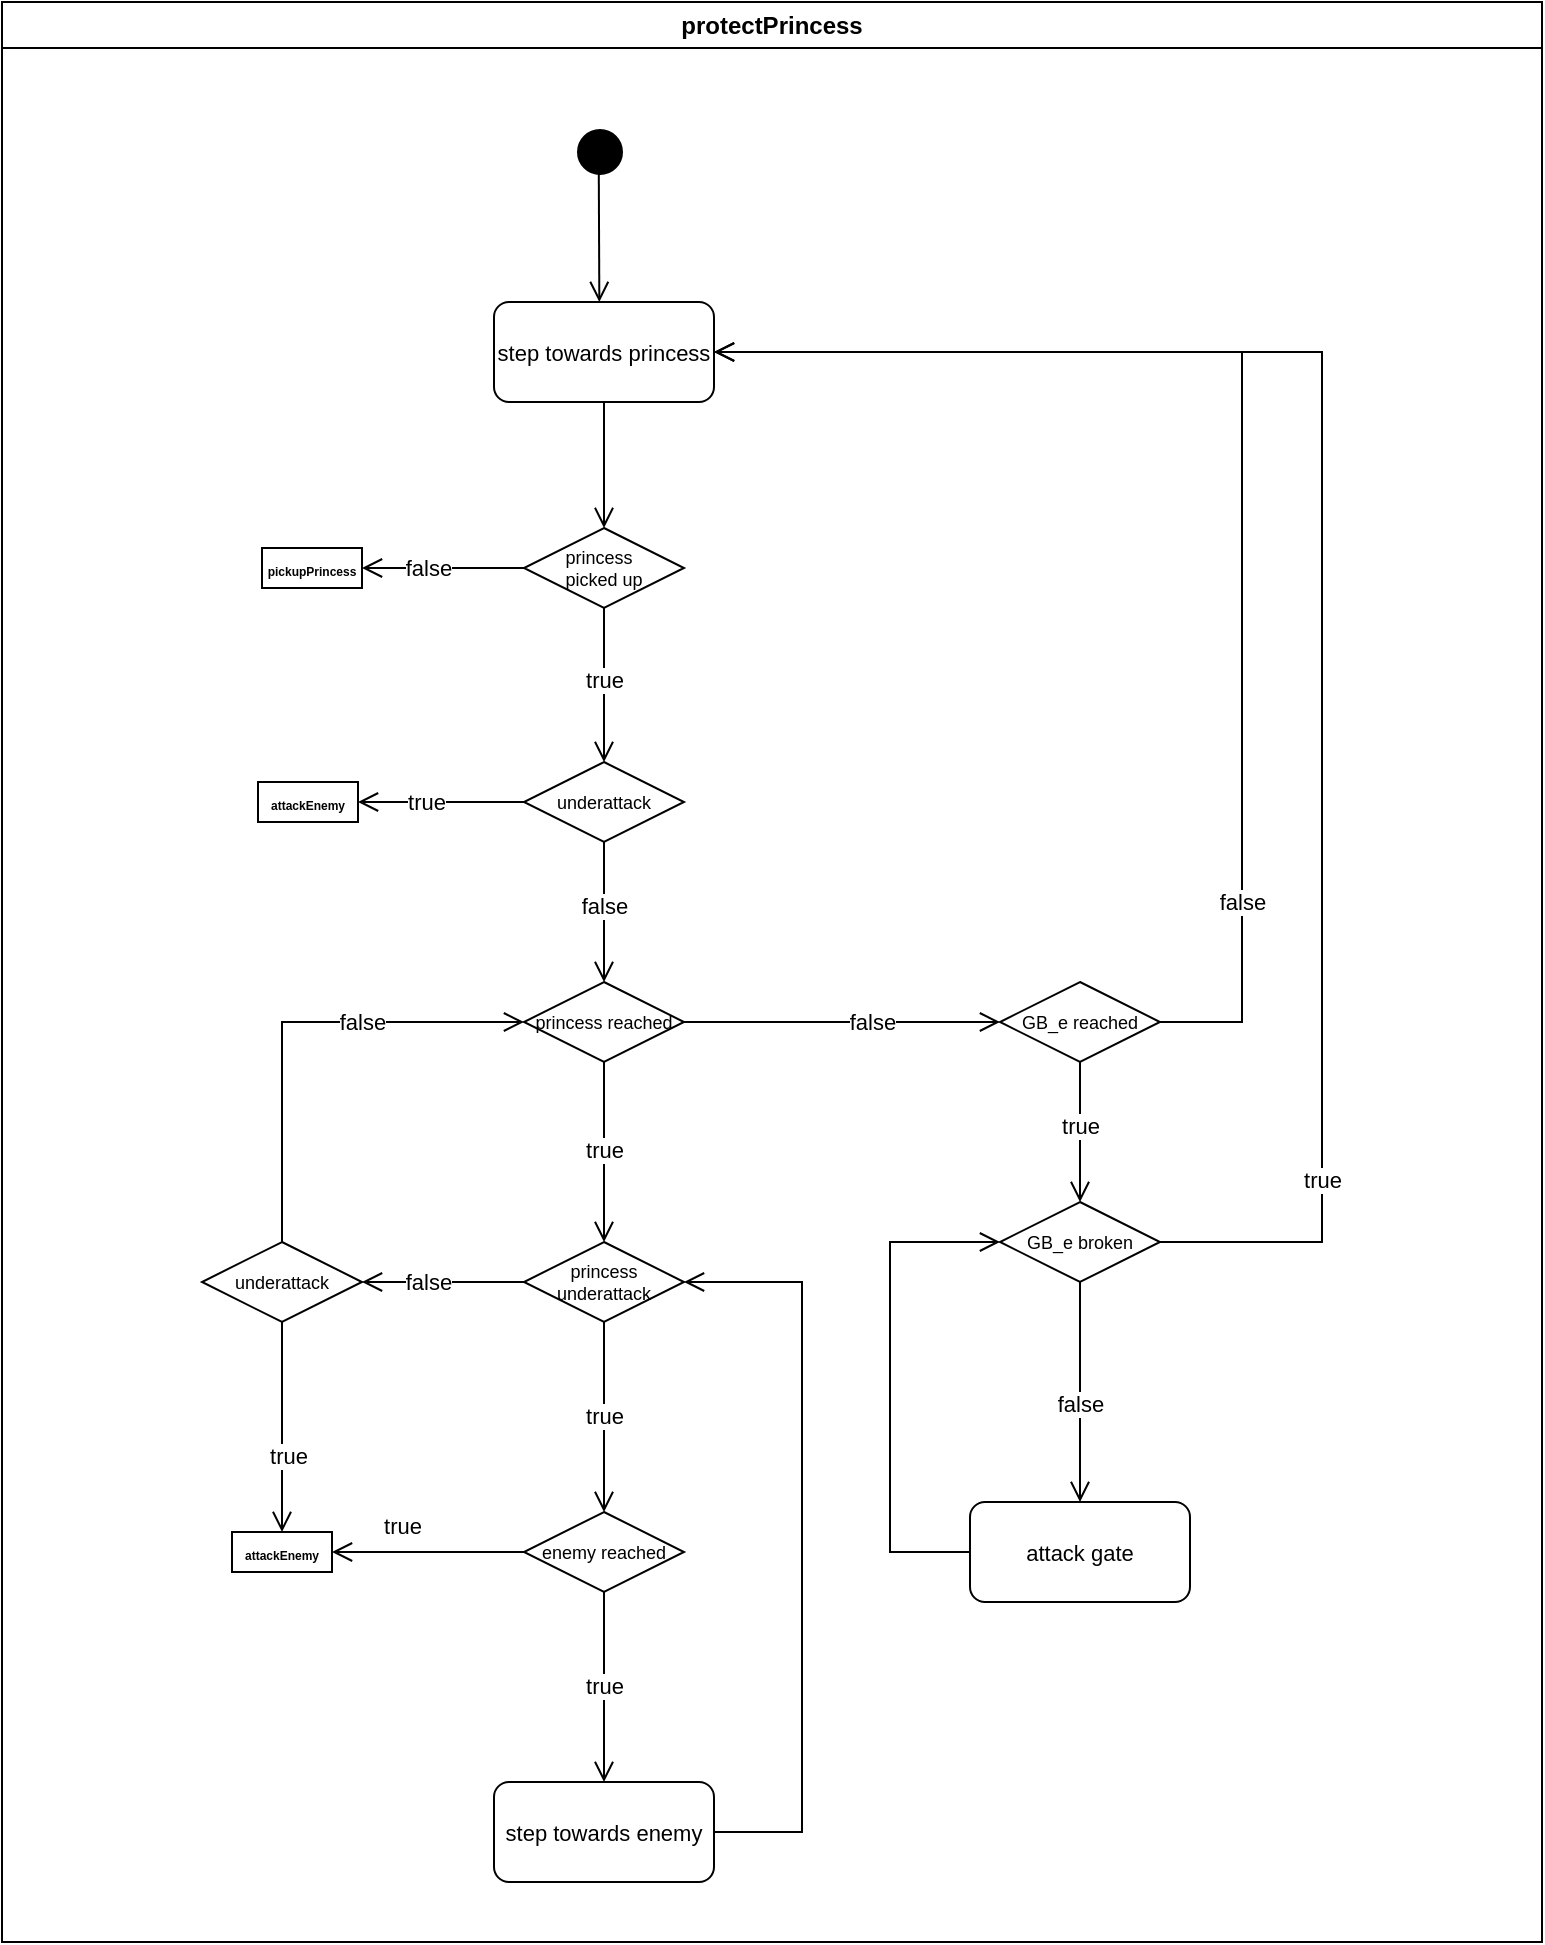 <mxfile version="26.0.6">
  <diagram name="Page-1" id="e7e014a7-5840-1c2e-5031-d8a46d1fe8dd">
    <mxGraphModel dx="2100" dy="1114" grid="1" gridSize="10" guides="1" tooltips="1" connect="1" arrows="1" fold="1" page="1" pageScale="1" pageWidth="1169" pageHeight="826" background="none" math="0" shadow="0">
      <root>
        <mxCell id="0" />
        <mxCell id="1" parent="0" />
        <mxCell id="3" value="protectPrincess" style="swimlane;whiteSpace=wrap" parent="1" vertex="1">
          <mxGeometry x="680" y="150" width="770" height="970" as="geometry" />
        </mxCell>
        <mxCell id="_Sj6H3lR2v7R7_RWuAPX-70" value="" style="ellipse;shape=startState;fillColor=#000000;strokeColor=#000000;" parent="3" vertex="1">
          <mxGeometry x="284" y="60" width="30" height="30" as="geometry" />
        </mxCell>
        <mxCell id="_Sj6H3lR2v7R7_RWuAPX-342" value="" style="edgeStyle=elbowEdgeStyle;elbow=horizontal;verticalAlign=bottom;endArrow=open;endSize=8;endFill=1;rounded=0;exitX=0.5;exitY=1;exitDx=0;exitDy=0;entryX=0.5;entryY=0;entryDx=0;entryDy=0;" parent="3" source="-Pbv0AkEXwjADhWEen1N-27" target="-Pbv0AkEXwjADhWEen1N-55" edge="1">
          <mxGeometry x="-75" y="-108" as="geometry">
            <mxPoint x="400" y="380" as="targetPoint" />
            <mxPoint x="360" y="220" as="sourcePoint" />
            <Array as="points">
              <mxPoint x="301" y="230" />
            </Array>
          </mxGeometry>
        </mxCell>
        <mxCell id="_Sj6H3lR2v7R7_RWuAPX-353" value="" style="edgeStyle=elbowEdgeStyle;elbow=vertical;align=left;verticalAlign=bottom;endArrow=open;endSize=8;endFill=1;rounded=0;exitX=0.5;exitY=1;exitDx=0;exitDy=0;entryX=0.5;entryY=0;entryDx=0;entryDy=0;" parent="3" target="-Pbv0AkEXwjADhWEen1N-31" edge="1">
          <mxGeometry x="-1" relative="1" as="geometry">
            <mxPoint x="319" y="410" as="targetPoint" />
            <Array as="points">
              <mxPoint x="299" y="460" />
            </Array>
            <mxPoint x="301" y="420" as="sourcePoint" />
          </mxGeometry>
        </mxCell>
        <mxCell id="_Sj6H3lR2v7R7_RWuAPX-354" value="&lt;div&gt;false&lt;/div&gt;" style="edgeLabel;html=1;align=center;verticalAlign=middle;resizable=0;points=[];" parent="_Sj6H3lR2v7R7_RWuAPX-353" vertex="1" connectable="0">
          <mxGeometry x="0.267" relative="1" as="geometry">
            <mxPoint y="-13" as="offset" />
          </mxGeometry>
        </mxCell>
        <mxCell id="-Pbv0AkEXwjADhWEen1N-27" value="step towards princess" style="rounded=1;fontSize=11;" vertex="1" parent="3">
          <mxGeometry x="246" y="150" width="110" height="50" as="geometry" />
        </mxCell>
        <mxCell id="-Pbv0AkEXwjADhWEen1N-31" value="princess reached" style="rhombus;fontSize=9;" vertex="1" parent="3">
          <mxGeometry x="261" y="490" width="80" height="40" as="geometry" />
        </mxCell>
        <mxCell id="-Pbv0AkEXwjADhWEen1N-35" value="" style="edgeStyle=elbowEdgeStyle;elbow=horizontal;align=left;verticalAlign=bottom;endArrow=open;endSize=8;endFill=1;rounded=0;exitX=1;exitY=0.5;exitDx=0;exitDy=0;entryX=0;entryY=0.5;entryDx=0;entryDy=0;" edge="1" parent="3" source="-Pbv0AkEXwjADhWEen1N-31" target="-Pbv0AkEXwjADhWEen1N-37">
          <mxGeometry x="-1" relative="1" as="geometry">
            <mxPoint x="438" y="430" as="targetPoint" />
            <Array as="points" />
            <mxPoint x="532" y="430" as="sourcePoint" />
          </mxGeometry>
        </mxCell>
        <mxCell id="-Pbv0AkEXwjADhWEen1N-36" value="&lt;div&gt;false&lt;/div&gt;" style="edgeLabel;html=1;align=center;verticalAlign=middle;resizable=0;points=[];" vertex="1" connectable="0" parent="-Pbv0AkEXwjADhWEen1N-35">
          <mxGeometry x="0.267" relative="1" as="geometry">
            <mxPoint x="-6" as="offset" />
          </mxGeometry>
        </mxCell>
        <mxCell id="-Pbv0AkEXwjADhWEen1N-37" value="GB_e reached" style="rhombus;fontSize=9;" vertex="1" parent="3">
          <mxGeometry x="499" y="490" width="80" height="40" as="geometry" />
        </mxCell>
        <mxCell id="-Pbv0AkEXwjADhWEen1N-38" value="" style="edgeStyle=elbowEdgeStyle;elbow=horizontal;align=left;verticalAlign=bottom;endArrow=open;endSize=8;endFill=1;rounded=0;exitX=1;exitY=0.5;exitDx=0;exitDy=0;entryX=1;entryY=0.5;entryDx=0;entryDy=0;" edge="1" parent="3" source="-Pbv0AkEXwjADhWEen1N-37" target="-Pbv0AkEXwjADhWEen1N-27">
          <mxGeometry x="-1" relative="1" as="geometry">
            <mxPoint x="400" y="175" as="targetPoint" />
            <Array as="points">
              <mxPoint x="620" y="350" />
            </Array>
            <mxPoint x="564" y="389.57" as="sourcePoint" />
          </mxGeometry>
        </mxCell>
        <mxCell id="-Pbv0AkEXwjADhWEen1N-39" value="&lt;div&gt;false&lt;/div&gt;" style="edgeLabel;html=1;align=center;verticalAlign=middle;resizable=0;points=[];" vertex="1" connectable="0" parent="-Pbv0AkEXwjADhWEen1N-38">
          <mxGeometry x="0.267" relative="1" as="geometry">
            <mxPoint x="29" y="275" as="offset" />
          </mxGeometry>
        </mxCell>
        <mxCell id="-Pbv0AkEXwjADhWEen1N-42" value="" style="edgeStyle=elbowEdgeStyle;elbow=vertical;align=left;verticalAlign=bottom;endArrow=open;endSize=8;endFill=1;rounded=0;exitX=0.5;exitY=1;exitDx=0;exitDy=0;entryX=0.5;entryY=0;entryDx=0;entryDy=0;" edge="1" parent="3" source="-Pbv0AkEXwjADhWEen1N-37" target="-Pbv0AkEXwjADhWEen1N-44">
          <mxGeometry x="-1" relative="1" as="geometry">
            <mxPoint x="539" y="580" as="targetPoint" />
            <Array as="points">
              <mxPoint x="539" y="560" />
            </Array>
            <mxPoint x="539" y="470" as="sourcePoint" />
          </mxGeometry>
        </mxCell>
        <mxCell id="-Pbv0AkEXwjADhWEen1N-43" value="&lt;div&gt;true&lt;/div&gt;" style="edgeLabel;html=1;align=center;verticalAlign=middle;resizable=0;points=[];" vertex="1" connectable="0" parent="-Pbv0AkEXwjADhWEen1N-42">
          <mxGeometry x="0.267" relative="1" as="geometry">
            <mxPoint y="-13" as="offset" />
          </mxGeometry>
        </mxCell>
        <mxCell id="-Pbv0AkEXwjADhWEen1N-44" value="GB_e broken" style="rhombus;fontSize=9;" vertex="1" parent="3">
          <mxGeometry x="499" y="600" width="80" height="40" as="geometry" />
        </mxCell>
        <mxCell id="-Pbv0AkEXwjADhWEen1N-47" value="" style="edgeStyle=elbowEdgeStyle;elbow=horizontal;align=left;verticalAlign=bottom;endArrow=open;endSize=8;endFill=1;rounded=0;exitX=0.5;exitY=1;exitDx=0;exitDy=0;entryX=0.5;entryY=0;entryDx=0;entryDy=0;" edge="1" parent="3" source="-Pbv0AkEXwjADhWEen1N-44" target="-Pbv0AkEXwjADhWEen1N-49">
          <mxGeometry x="-1" relative="1" as="geometry">
            <mxPoint x="539" y="630" as="targetPoint" />
            <Array as="points" />
            <mxPoint x="534" y="600" as="sourcePoint" />
          </mxGeometry>
        </mxCell>
        <mxCell id="-Pbv0AkEXwjADhWEen1N-48" value="&lt;div&gt;false&lt;/div&gt;" style="edgeLabel;html=1;align=center;verticalAlign=middle;resizable=0;points=[];" vertex="1" connectable="0" parent="-Pbv0AkEXwjADhWEen1N-47">
          <mxGeometry x="0.267" relative="1" as="geometry">
            <mxPoint y="-9" as="offset" />
          </mxGeometry>
        </mxCell>
        <mxCell id="-Pbv0AkEXwjADhWEen1N-49" value="attack gate" style="rounded=1;fontSize=11;" vertex="1" parent="3">
          <mxGeometry x="484" y="750" width="110" height="50" as="geometry" />
        </mxCell>
        <mxCell id="-Pbv0AkEXwjADhWEen1N-50" value="" style="edgeStyle=elbowEdgeStyle;elbow=horizontal;verticalAlign=bottom;endArrow=open;endSize=8;endFill=1;rounded=0;exitX=0;exitY=0.5;exitDx=0;exitDy=0;entryX=0;entryY=0.5;entryDx=0;entryDy=0;" edge="1" parent="3" source="-Pbv0AkEXwjADhWEen1N-49" target="-Pbv0AkEXwjADhWEen1N-44">
          <mxGeometry x="-755" y="-258" as="geometry">
            <mxPoint x="252" y="574" as="targetPoint" />
            <mxPoint x="366" y="490" as="sourcePoint" />
            <Array as="points">
              <mxPoint x="444" y="700" />
            </Array>
          </mxGeometry>
        </mxCell>
        <mxCell id="-Pbv0AkEXwjADhWEen1N-55" value="princess  &#xa;picked up" style="rhombus;fontSize=9;" vertex="1" parent="3">
          <mxGeometry x="261" y="263" width="80" height="40" as="geometry" />
        </mxCell>
        <mxCell id="-Pbv0AkEXwjADhWEen1N-56" value="" style="edgeStyle=elbowEdgeStyle;elbow=horizontal;align=left;verticalAlign=bottom;endArrow=open;endSize=8;exitX=0;exitY=0.5;endFill=1;rounded=0;exitDx=0;exitDy=0;entryX=1;entryY=0.5;entryDx=0;entryDy=0;" edge="1" parent="3" source="-Pbv0AkEXwjADhWEen1N-55" target="-Pbv0AkEXwjADhWEen1N-58">
          <mxGeometry x="-1" relative="1" as="geometry">
            <mxPoint x="279" y="273" as="targetPoint" />
            <Array as="points">
              <mxPoint x="245" y="272" />
            </Array>
            <mxPoint x="29" y="241" as="sourcePoint" />
          </mxGeometry>
        </mxCell>
        <mxCell id="-Pbv0AkEXwjADhWEen1N-57" value="&lt;div&gt;false&lt;/div&gt;" style="edgeLabel;html=1;align=center;verticalAlign=middle;resizable=0;points=[];" vertex="1" connectable="0" parent="-Pbv0AkEXwjADhWEen1N-56">
          <mxGeometry x="0.267" relative="1" as="geometry">
            <mxPoint x="3" as="offset" />
          </mxGeometry>
        </mxCell>
        <mxCell id="-Pbv0AkEXwjADhWEen1N-58" value="&lt;div align=&quot;center&quot;&gt;&lt;span style=&quot;font-size: 6px;&quot;&gt;&lt;b&gt;pickupPrincess&lt;/b&gt;&lt;/span&gt;&lt;/div&gt;" style="rounded=0;whiteSpace=wrap;html=1;align=center;" vertex="1" parent="3">
          <mxGeometry x="130" y="273" width="50" height="20" as="geometry" />
        </mxCell>
        <mxCell id="-Pbv0AkEXwjADhWEen1N-59" value="" style="edgeStyle=elbowEdgeStyle;elbow=horizontal;align=left;verticalAlign=bottom;endArrow=open;endSize=8;endFill=1;rounded=0;entryX=0.5;entryY=0;entryDx=0;entryDy=0;exitX=0.5;exitY=1;exitDx=0;exitDy=0;" edge="1" parent="3" source="-Pbv0AkEXwjADhWEen1N-55">
          <mxGeometry x="-1" relative="1" as="geometry">
            <mxPoint x="301" y="380" as="targetPoint" />
            <Array as="points">
              <mxPoint x="301" y="350" />
            </Array>
            <mxPoint x="370" y="310" as="sourcePoint" />
          </mxGeometry>
        </mxCell>
        <mxCell id="-Pbv0AkEXwjADhWEen1N-60" value="&lt;div&gt;true&lt;/div&gt;" style="edgeLabel;html=1;align=center;verticalAlign=middle;resizable=0;points=[];" vertex="1" connectable="0" parent="-Pbv0AkEXwjADhWEen1N-59">
          <mxGeometry x="0.267" relative="1" as="geometry">
            <mxPoint y="-13" as="offset" />
          </mxGeometry>
        </mxCell>
        <mxCell id="-Pbv0AkEXwjADhWEen1N-61" value="" style="edgeStyle=elbowEdgeStyle;elbow=vertical;align=left;verticalAlign=bottom;endArrow=open;endSize=8;endFill=1;rounded=0;exitX=0.5;exitY=1;exitDx=0;exitDy=0;entryX=0.5;entryY=0;entryDx=0;entryDy=0;" edge="1" parent="3" source="-Pbv0AkEXwjADhWEen1N-31" target="-Pbv0AkEXwjADhWEen1N-70">
          <mxGeometry x="-1" relative="1" as="geometry">
            <mxPoint x="301" y="620" as="targetPoint" />
            <Array as="points">
              <mxPoint x="298.58" y="570" />
            </Array>
            <mxPoint x="300.58" y="530" as="sourcePoint" />
          </mxGeometry>
        </mxCell>
        <mxCell id="-Pbv0AkEXwjADhWEen1N-62" value="&lt;div&gt;true&lt;/div&gt;" style="edgeLabel;html=1;align=center;verticalAlign=middle;resizable=0;points=[];" vertex="1" connectable="0" parent="-Pbv0AkEXwjADhWEen1N-61">
          <mxGeometry x="0.267" relative="1" as="geometry">
            <mxPoint y="-13" as="offset" />
          </mxGeometry>
        </mxCell>
        <mxCell id="-Pbv0AkEXwjADhWEen1N-68" value="" style="edgeStyle=elbowEdgeStyle;elbow=vertical;align=left;verticalAlign=bottom;endArrow=open;endSize=8;endFill=1;rounded=0;exitX=0.5;exitY=1;exitDx=0;exitDy=0;entryX=0.5;entryY=0;entryDx=0;entryDy=0;" edge="1" parent="3" source="-Pbv0AkEXwjADhWEen1N-70" target="-Pbv0AkEXwjADhWEen1N-97">
          <mxGeometry x="-1" relative="1" as="geometry">
            <mxPoint x="300" y="750" as="targetPoint" />
            <Array as="points" />
            <mxPoint x="284" y="840" as="sourcePoint" />
          </mxGeometry>
        </mxCell>
        <mxCell id="-Pbv0AkEXwjADhWEen1N-69" value="&lt;div&gt;true&lt;/div&gt;" style="edgeLabel;html=1;align=center;verticalAlign=middle;resizable=0;points=[];" vertex="1" connectable="0" parent="-Pbv0AkEXwjADhWEen1N-68">
          <mxGeometry x="0.267" relative="1" as="geometry">
            <mxPoint y="-13" as="offset" />
          </mxGeometry>
        </mxCell>
        <mxCell id="-Pbv0AkEXwjADhWEen1N-70" value="princess&#xa;underattack" style="rhombus;fontSize=9;" vertex="1" parent="3">
          <mxGeometry x="261" y="620" width="80" height="40" as="geometry" />
        </mxCell>
        <mxCell id="-Pbv0AkEXwjADhWEen1N-72" value="" style="edgeStyle=elbowEdgeStyle;elbow=horizontal;align=left;verticalAlign=bottom;endArrow=open;endSize=8;exitX=0;exitY=0.5;endFill=1;rounded=0;exitDx=0;exitDy=0;entryX=1;entryY=0.5;entryDx=0;entryDy=0;" edge="1" parent="3" source="-Pbv0AkEXwjADhWEen1N-70" target="-Pbv0AkEXwjADhWEen1N-80">
          <mxGeometry x="-1" relative="1" as="geometry">
            <mxPoint x="178" y="640" as="targetPoint" />
            <Array as="points">
              <mxPoint x="228" y="630" />
            </Array>
            <mxPoint x="198" y="481" as="sourcePoint" />
          </mxGeometry>
        </mxCell>
        <mxCell id="-Pbv0AkEXwjADhWEen1N-73" value="&lt;div&gt;false&lt;/div&gt;" style="edgeLabel;html=1;align=center;verticalAlign=middle;resizable=0;points=[];" vertex="1" connectable="0" parent="-Pbv0AkEXwjADhWEen1N-72">
          <mxGeometry x="0.267" relative="1" as="geometry">
            <mxPoint x="3" as="offset" />
          </mxGeometry>
        </mxCell>
        <mxCell id="-Pbv0AkEXwjADhWEen1N-63" value="underattack" style="rhombus;fontSize=9;" vertex="1" parent="3">
          <mxGeometry x="261" y="380" width="80" height="40" as="geometry" />
        </mxCell>
        <mxCell id="-Pbv0AkEXwjADhWEen1N-64" value="&lt;div align=&quot;center&quot;&gt;&lt;span style=&quot;font-size: 6px;&quot;&gt;&lt;b&gt;attackEnemy&lt;/b&gt;&lt;/span&gt;&lt;/div&gt;" style="rounded=0;whiteSpace=wrap;html=1;align=center;" vertex="1" parent="3">
          <mxGeometry x="128" y="390" width="50" height="20" as="geometry" />
        </mxCell>
        <mxCell id="-Pbv0AkEXwjADhWEen1N-65" value="" style="edgeStyle=elbowEdgeStyle;elbow=horizontal;align=left;verticalAlign=bottom;endArrow=open;endSize=8;exitX=0;exitY=0.5;endFill=1;rounded=0;exitDx=0;exitDy=0;entryX=1;entryY=0.5;entryDx=0;entryDy=0;" edge="1" parent="3" source="-Pbv0AkEXwjADhWEen1N-63" target="-Pbv0AkEXwjADhWEen1N-64">
          <mxGeometry x="-1" relative="1" as="geometry">
            <mxPoint x="219" y="320" as="targetPoint" />
            <Array as="points">
              <mxPoint x="228" y="390" />
            </Array>
            <mxPoint x="198" y="241" as="sourcePoint" />
          </mxGeometry>
        </mxCell>
        <mxCell id="-Pbv0AkEXwjADhWEen1N-66" value="&lt;div&gt;true&lt;/div&gt;" style="edgeLabel;html=1;align=center;verticalAlign=middle;resizable=0;points=[];" vertex="1" connectable="0" parent="-Pbv0AkEXwjADhWEen1N-65">
          <mxGeometry x="0.267" relative="1" as="geometry">
            <mxPoint x="3" as="offset" />
          </mxGeometry>
        </mxCell>
        <mxCell id="-Pbv0AkEXwjADhWEen1N-80" value="underattack" style="rhombus;fontSize=9;" vertex="1" parent="3">
          <mxGeometry x="100" y="620" width="80" height="40" as="geometry" />
        </mxCell>
        <mxCell id="-Pbv0AkEXwjADhWEen1N-81" value="&lt;div align=&quot;center&quot;&gt;&lt;span style=&quot;font-size: 6px;&quot;&gt;&lt;b&gt;attackEnemy&lt;/b&gt;&lt;/span&gt;&lt;/div&gt;" style="rounded=0;whiteSpace=wrap;html=1;align=center;" vertex="1" parent="3">
          <mxGeometry x="115" y="765" width="50" height="20" as="geometry" />
        </mxCell>
        <mxCell id="-Pbv0AkEXwjADhWEen1N-82" value="" style="edgeStyle=elbowEdgeStyle;elbow=horizontal;align=left;verticalAlign=bottom;endArrow=open;endSize=8;endFill=1;rounded=0;entryX=0.5;entryY=0;entryDx=0;entryDy=0;exitX=0.5;exitY=1;exitDx=0;exitDy=0;" edge="1" parent="3" target="-Pbv0AkEXwjADhWEen1N-81" source="-Pbv0AkEXwjADhWEen1N-80">
          <mxGeometry x="-1" relative="1" as="geometry">
            <mxPoint x="138" y="655" as="targetPoint" />
            <Array as="points">
              <mxPoint x="140" y="700" />
            </Array>
            <mxPoint x="140" y="660" as="sourcePoint" />
          </mxGeometry>
        </mxCell>
        <mxCell id="-Pbv0AkEXwjADhWEen1N-83" value="&lt;div&gt;true&lt;/div&gt;" style="edgeLabel;html=1;align=center;verticalAlign=middle;resizable=0;points=[];" vertex="1" connectable="0" parent="-Pbv0AkEXwjADhWEen1N-82">
          <mxGeometry x="0.267" relative="1" as="geometry">
            <mxPoint x="3" as="offset" />
          </mxGeometry>
        </mxCell>
        <mxCell id="-Pbv0AkEXwjADhWEen1N-86" value="" style="edgeStyle=elbowEdgeStyle;elbow=horizontal;align=left;verticalAlign=bottom;endArrow=open;endSize=8;exitX=0.5;exitY=0;endFill=1;rounded=0;exitDx=0;exitDy=0;entryX=0;entryY=0.5;entryDx=0;entryDy=0;" edge="1" parent="3" source="-Pbv0AkEXwjADhWEen1N-80" target="-Pbv0AkEXwjADhWEen1N-31">
          <mxGeometry x="-1" relative="1" as="geometry">
            <mxPoint x="60" y="590" as="targetPoint" />
            <Array as="points">
              <mxPoint x="140" y="570" />
            </Array>
            <mxPoint x="141" y="590" as="sourcePoint" />
          </mxGeometry>
        </mxCell>
        <mxCell id="-Pbv0AkEXwjADhWEen1N-87" value="&lt;div&gt;false&lt;/div&gt;" style="edgeLabel;html=1;align=center;verticalAlign=middle;resizable=0;points=[];" vertex="1" connectable="0" parent="-Pbv0AkEXwjADhWEen1N-86">
          <mxGeometry x="0.267" relative="1" as="geometry">
            <mxPoint x="3" as="offset" />
          </mxGeometry>
        </mxCell>
        <mxCell id="-Pbv0AkEXwjADhWEen1N-90" value="" style="edgeStyle=elbowEdgeStyle;elbow=horizontal;verticalAlign=bottom;endArrow=open;endSize=8;endFill=1;rounded=0;exitX=0.48;exitY=0.856;exitDx=0;exitDy=0;exitPerimeter=0;" edge="1" parent="3" source="_Sj6H3lR2v7R7_RWuAPX-70">
          <mxGeometry x="-755" y="-258" as="geometry">
            <mxPoint x="299" y="150" as="targetPoint" />
            <mxPoint x="298.67" y="87" as="sourcePoint" />
            <Array as="points">
              <mxPoint x="298.67" y="117" />
            </Array>
          </mxGeometry>
        </mxCell>
        <mxCell id="-Pbv0AkEXwjADhWEen1N-91" value="" style="edgeStyle=elbowEdgeStyle;elbow=horizontal;align=left;verticalAlign=bottom;endArrow=open;endSize=8;endFill=1;rounded=0;exitX=1;exitY=0.5;exitDx=0;exitDy=0;entryX=1;entryY=0.5;entryDx=0;entryDy=0;" edge="1" parent="3" source="-Pbv0AkEXwjADhWEen1N-44" target="-Pbv0AkEXwjADhWEen1N-27">
          <mxGeometry x="-1" relative="1" as="geometry">
            <mxPoint x="360" y="180" as="targetPoint" />
            <Array as="points">
              <mxPoint x="660" y="450" />
            </Array>
            <mxPoint x="589" y="620" as="sourcePoint" />
          </mxGeometry>
        </mxCell>
        <mxCell id="-Pbv0AkEXwjADhWEen1N-92" value="&lt;div&gt;true&lt;/div&gt;" style="edgeLabel;html=1;align=center;verticalAlign=middle;resizable=0;points=[];" vertex="1" connectable="0" parent="-Pbv0AkEXwjADhWEen1N-91">
          <mxGeometry x="0.267" relative="1" as="geometry">
            <mxPoint y="414" as="offset" />
          </mxGeometry>
        </mxCell>
        <mxCell id="-Pbv0AkEXwjADhWEen1N-93" value="" style="edgeStyle=elbowEdgeStyle;elbow=vertical;align=left;verticalAlign=bottom;endArrow=open;endSize=8;endFill=1;rounded=0;exitX=0;exitY=0.5;exitDx=0;exitDy=0;entryX=1;entryY=0.5;entryDx=0;entryDy=0;" edge="1" parent="3" source="-Pbv0AkEXwjADhWEen1N-97" target="-Pbv0AkEXwjADhWEen1N-81">
          <mxGeometry x="-1" relative="1" as="geometry">
            <mxPoint x="180" y="775" as="targetPoint" />
            <Array as="points">
              <mxPoint x="210" y="775" />
            </Array>
            <mxPoint x="299.0" y="885" as="sourcePoint" />
          </mxGeometry>
        </mxCell>
        <mxCell id="-Pbv0AkEXwjADhWEen1N-94" value="&lt;div&gt;true&lt;/div&gt;" style="edgeLabel;html=1;align=center;verticalAlign=middle;resizable=0;points=[];" vertex="1" connectable="0" parent="-Pbv0AkEXwjADhWEen1N-93">
          <mxGeometry x="0.267" relative="1" as="geometry">
            <mxPoint y="-13" as="offset" />
          </mxGeometry>
        </mxCell>
        <mxCell id="-Pbv0AkEXwjADhWEen1N-95" value="" style="edgeStyle=elbowEdgeStyle;elbow=horizontal;align=left;verticalAlign=bottom;endArrow=open;endSize=8;endFill=1;rounded=0;exitX=1;exitY=0.5;exitDx=0;exitDy=0;entryX=1;entryY=0.5;entryDx=0;entryDy=0;" edge="1" parent="3" source="-Pbv0AkEXwjADhWEen1N-98" target="-Pbv0AkEXwjADhWEen1N-70">
          <mxGeometry x="-1" relative="1" as="geometry">
            <mxPoint x="450" y="640" as="targetPoint" />
            <Array as="points">
              <mxPoint x="400" y="750" />
            </Array>
            <mxPoint x="341.0" y="880" as="sourcePoint" />
          </mxGeometry>
        </mxCell>
        <mxCell id="-Pbv0AkEXwjADhWEen1N-97" value="enemy reached" style="rhombus;fontSize=9;" vertex="1" parent="3">
          <mxGeometry x="261" y="755" width="80" height="40" as="geometry" />
        </mxCell>
        <mxCell id="-Pbv0AkEXwjADhWEen1N-98" value="step towards enemy" style="rounded=1;fontSize=11;" vertex="1" parent="3">
          <mxGeometry x="246" y="890" width="110" height="50" as="geometry" />
        </mxCell>
        <mxCell id="-Pbv0AkEXwjADhWEen1N-99" value="" style="edgeStyle=elbowEdgeStyle;elbow=vertical;align=left;verticalAlign=bottom;endArrow=open;endSize=8;endFill=1;rounded=0;exitX=0.5;exitY=1;exitDx=0;exitDy=0;entryX=0.5;entryY=0;entryDx=0;entryDy=0;" edge="1" parent="3" source="-Pbv0AkEXwjADhWEen1N-97" target="-Pbv0AkEXwjADhWEen1N-98">
          <mxGeometry x="-1" relative="1" as="geometry">
            <mxPoint x="300.23" y="890" as="targetPoint" />
            <Array as="points" />
            <mxPoint x="300.23" y="795" as="sourcePoint" />
          </mxGeometry>
        </mxCell>
        <mxCell id="-Pbv0AkEXwjADhWEen1N-100" value="&lt;div&gt;true&lt;/div&gt;" style="edgeLabel;html=1;align=center;verticalAlign=middle;resizable=0;points=[];" vertex="1" connectable="0" parent="-Pbv0AkEXwjADhWEen1N-99">
          <mxGeometry x="0.267" relative="1" as="geometry">
            <mxPoint y="-13" as="offset" />
          </mxGeometry>
        </mxCell>
      </root>
    </mxGraphModel>
  </diagram>
</mxfile>
